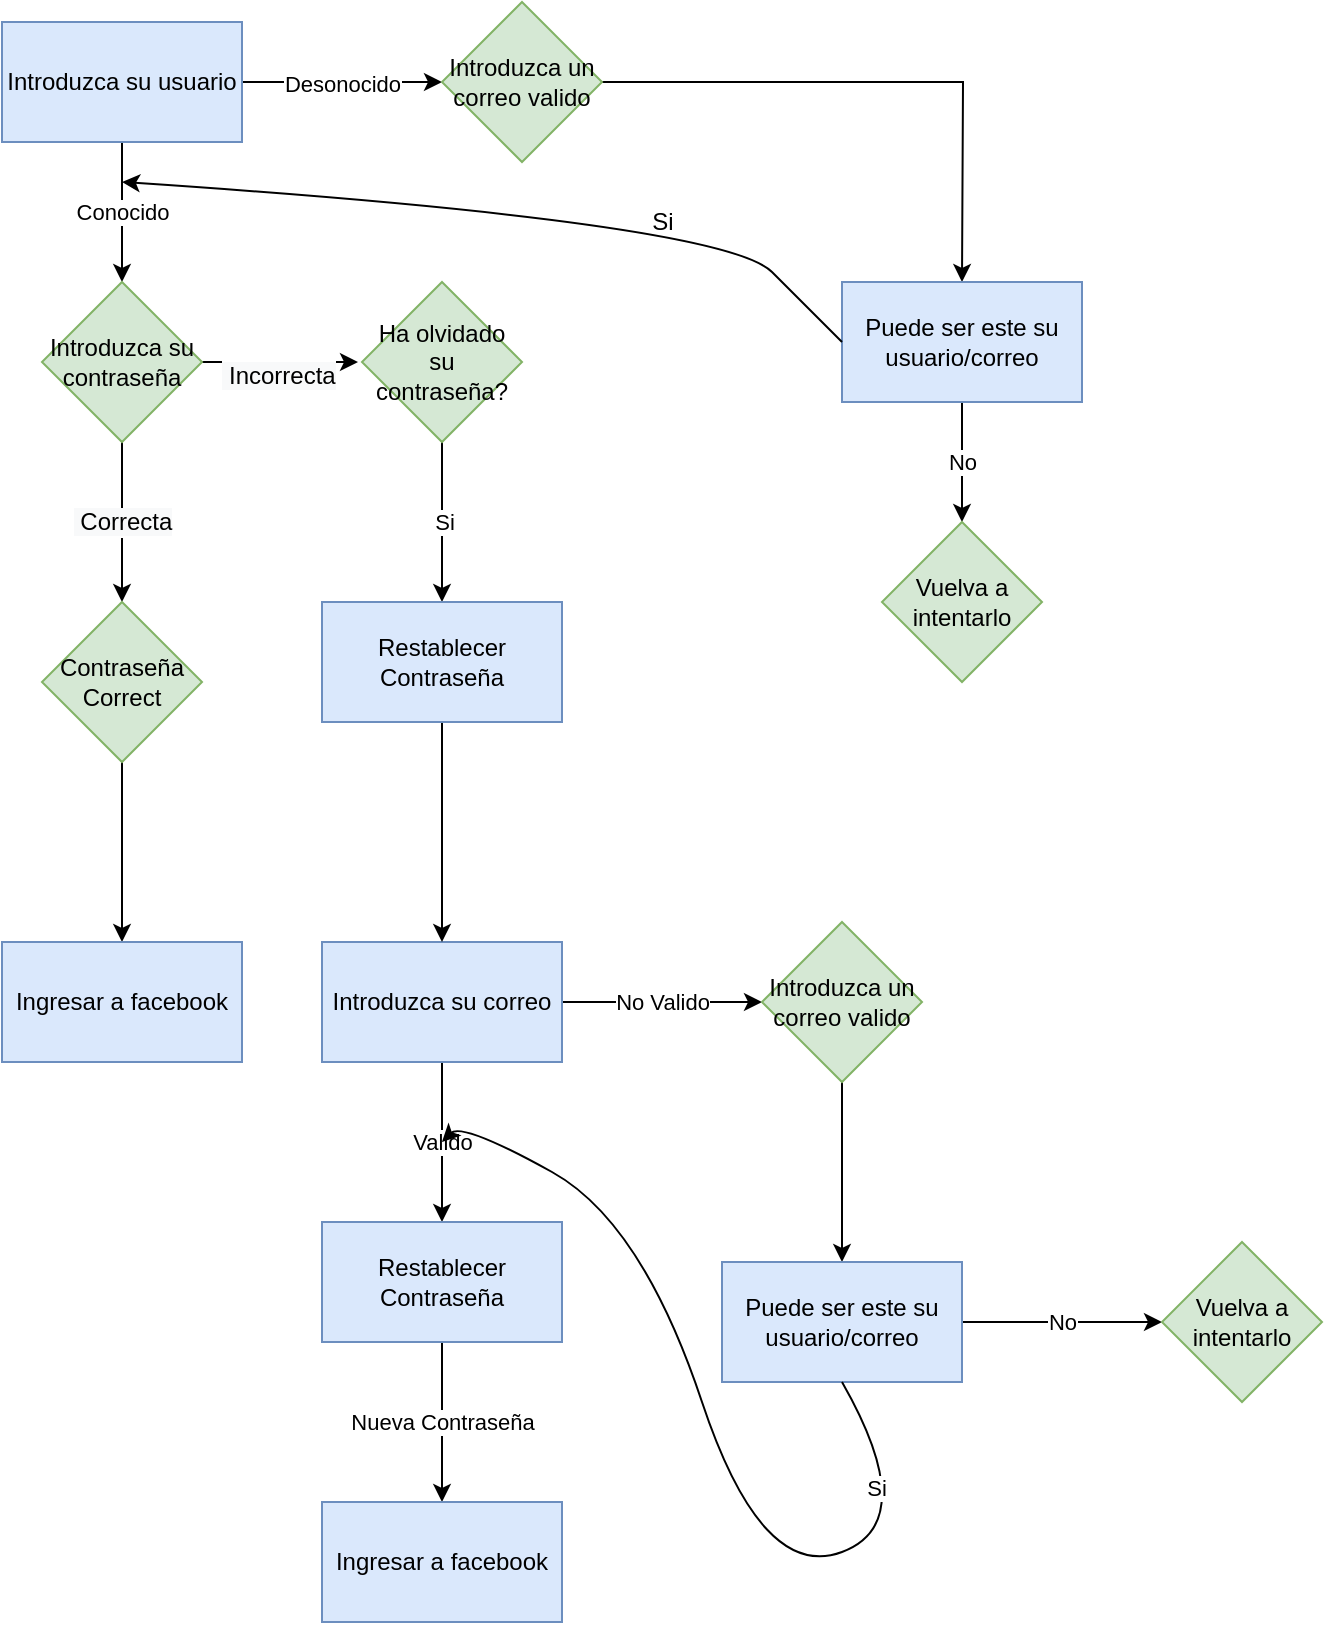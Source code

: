 <mxfile version="20.4.1" type="device"><diagram id="9KIQ7LEDOep97wU02XQI" name="Page-1"><mxGraphModel dx="1422" dy="705" grid="1" gridSize="10" guides="1" tooltips="1" connect="1" arrows="1" fold="1" page="1" pageScale="1" pageWidth="850" pageHeight="1100" math="0" shadow="0"><root><mxCell id="0"/><mxCell id="1" parent="0"/><mxCell id="e9mNMAiPOmE3wWEMFhpR-3" value="Conocido" style="edgeStyle=orthogonalEdgeStyle;rounded=0;orthogonalLoop=1;jettySize=auto;html=1;" edge="1" parent="1" source="e9mNMAiPOmE3wWEMFhpR-1" target="e9mNMAiPOmE3wWEMFhpR-2"><mxGeometry relative="1" as="geometry"/></mxCell><mxCell id="e9mNMAiPOmE3wWEMFhpR-5" value="Desonocido" style="edgeStyle=orthogonalEdgeStyle;rounded=0;orthogonalLoop=1;jettySize=auto;html=1;" edge="1" parent="1" source="e9mNMAiPOmE3wWEMFhpR-1"><mxGeometry relative="1" as="geometry"><mxPoint x="530" y="150" as="targetPoint"/></mxGeometry></mxCell><mxCell id="e9mNMAiPOmE3wWEMFhpR-1" value="Introduzca su usuario" style="rounded=0;whiteSpace=wrap;html=1;fillColor=#dae8fc;strokeColor=#6c8ebf;" vertex="1" parent="1"><mxGeometry x="310" y="120" width="120" height="60" as="geometry"/></mxCell><mxCell id="e9mNMAiPOmE3wWEMFhpR-7" value="&lt;br&gt;&lt;span style=&quot;color: rgb(0, 0, 0); font-family: Helvetica; font-size: 12px; font-style: normal; font-variant-ligatures: normal; font-variant-caps: normal; font-weight: 400; letter-spacing: normal; orphans: 2; text-align: center; text-indent: 0px; text-transform: none; widows: 2; word-spacing: 0px; -webkit-text-stroke-width: 0px; background-color: rgb(248, 249, 250); text-decoration-thickness: initial; text-decoration-style: initial; text-decoration-color: initial; float: none; display: inline !important;&quot;&gt;&amp;nbsp;Incorrecta&lt;/span&gt;&lt;br&gt;" style="edgeStyle=orthogonalEdgeStyle;rounded=0;orthogonalLoop=1;jettySize=auto;html=1;" edge="1" parent="1"><mxGeometry relative="1" as="geometry"><mxPoint x="408" y="290" as="sourcePoint"/><mxPoint x="488" y="290" as="targetPoint"/></mxGeometry></mxCell><mxCell id="e9mNMAiPOmE3wWEMFhpR-9" value="&lt;span style=&quot;color: rgb(0, 0, 0); font-family: Helvetica; font-size: 12px; font-style: normal; font-variant-ligatures: normal; font-variant-caps: normal; font-weight: 400; letter-spacing: normal; orphans: 2; text-align: center; text-indent: 0px; text-transform: none; widows: 2; word-spacing: 0px; -webkit-text-stroke-width: 0px; background-color: rgb(248, 249, 250); text-decoration-thickness: initial; text-decoration-style: initial; text-decoration-color: initial; float: none; display: inline !important;&quot;&gt;&amp;nbsp;Correcta&lt;/span&gt;" style="edgeStyle=orthogonalEdgeStyle;rounded=0;orthogonalLoop=1;jettySize=auto;html=1;" edge="1" parent="1" source="e9mNMAiPOmE3wWEMFhpR-2" target="e9mNMAiPOmE3wWEMFhpR-8"><mxGeometry relative="1" as="geometry"/></mxCell><mxCell id="e9mNMAiPOmE3wWEMFhpR-2" value="Introduzca su contraseña" style="rhombus;whiteSpace=wrap;html=1;rounded=0;fillColor=#d5e8d4;strokeColor=#82b366;" vertex="1" parent="1"><mxGeometry x="330" y="250" width="80" height="80" as="geometry"/></mxCell><mxCell id="e9mNMAiPOmE3wWEMFhpR-11" value="Si" style="edgeStyle=orthogonalEdgeStyle;rounded=0;orthogonalLoop=1;jettySize=auto;html=1;" edge="1" parent="1" source="e9mNMAiPOmE3wWEMFhpR-6"><mxGeometry relative="1" as="geometry"><mxPoint x="530" y="410" as="targetPoint"/></mxGeometry></mxCell><mxCell id="e9mNMAiPOmE3wWEMFhpR-6" value="Ha olvidado su contraseña?" style="rhombus;whiteSpace=wrap;html=1;rounded=0;fillColor=#d5e8d4;strokeColor=#82b366;" vertex="1" parent="1"><mxGeometry x="490" y="250" width="80" height="80" as="geometry"/></mxCell><mxCell id="e9mNMAiPOmE3wWEMFhpR-15" value="" style="edgeStyle=orthogonalEdgeStyle;rounded=0;orthogonalLoop=1;jettySize=auto;html=1;" edge="1" parent="1" source="e9mNMAiPOmE3wWEMFhpR-8" target="e9mNMAiPOmE3wWEMFhpR-14"><mxGeometry relative="1" as="geometry"/></mxCell><mxCell id="e9mNMAiPOmE3wWEMFhpR-8" value="Contraseña Correct" style="rhombus;whiteSpace=wrap;html=1;rounded=0;fillColor=#d5e8d4;strokeColor=#82b366;" vertex="1" parent="1"><mxGeometry x="330" y="410" width="80" height="80" as="geometry"/></mxCell><mxCell id="e9mNMAiPOmE3wWEMFhpR-14" value="Ingresar a facebook" style="whiteSpace=wrap;html=1;rounded=0;fillColor=#dae8fc;strokeColor=#6c8ebf;" vertex="1" parent="1"><mxGeometry x="310" y="580" width="120" height="60" as="geometry"/></mxCell><mxCell id="e9mNMAiPOmE3wWEMFhpR-19" value="Valido" style="edgeStyle=orthogonalEdgeStyle;rounded=0;orthogonalLoop=1;jettySize=auto;html=1;" edge="1" parent="1" source="e9mNMAiPOmE3wWEMFhpR-16" target="e9mNMAiPOmE3wWEMFhpR-18"><mxGeometry relative="1" as="geometry"/></mxCell><mxCell id="e9mNMAiPOmE3wWEMFhpR-24" value="No Valido" style="edgeStyle=orthogonalEdgeStyle;rounded=0;orthogonalLoop=1;jettySize=auto;html=1;" edge="1" parent="1" source="e9mNMAiPOmE3wWEMFhpR-16" target="e9mNMAiPOmE3wWEMFhpR-23"><mxGeometry relative="1" as="geometry"/></mxCell><mxCell id="e9mNMAiPOmE3wWEMFhpR-16" value="Introduzca su correo" style="whiteSpace=wrap;html=1;rounded=0;fillColor=#dae8fc;strokeColor=#6c8ebf;" vertex="1" parent="1"><mxGeometry x="470" y="580" width="120" height="60" as="geometry"/></mxCell><mxCell id="e9mNMAiPOmE3wWEMFhpR-26" value="Nueva Contraseña" style="edgeStyle=orthogonalEdgeStyle;rounded=0;orthogonalLoop=1;jettySize=auto;html=1;" edge="1" parent="1" source="e9mNMAiPOmE3wWEMFhpR-18" target="e9mNMAiPOmE3wWEMFhpR-25"><mxGeometry relative="1" as="geometry"/></mxCell><mxCell id="e9mNMAiPOmE3wWEMFhpR-18" value="Restablecer Contraseña" style="whiteSpace=wrap;html=1;rounded=0;fillColor=#dae8fc;strokeColor=#6c8ebf;" vertex="1" parent="1"><mxGeometry x="470" y="720" width="120" height="60" as="geometry"/></mxCell><mxCell id="e9mNMAiPOmE3wWEMFhpR-22" value="" style="edgeStyle=orthogonalEdgeStyle;rounded=0;orthogonalLoop=1;jettySize=auto;html=1;" edge="1" parent="1" source="e9mNMAiPOmE3wWEMFhpR-20" target="e9mNMAiPOmE3wWEMFhpR-16"><mxGeometry relative="1" as="geometry"/></mxCell><mxCell id="e9mNMAiPOmE3wWEMFhpR-20" value="Restablecer Contraseña" style="whiteSpace=wrap;html=1;rounded=0;fillColor=#dae8fc;strokeColor=#6c8ebf;" vertex="1" parent="1"><mxGeometry x="470" y="410" width="120" height="60" as="geometry"/></mxCell><mxCell id="e9mNMAiPOmE3wWEMFhpR-30" value="" style="edgeStyle=orthogonalEdgeStyle;rounded=0;orthogonalLoop=1;jettySize=auto;html=1;" edge="1" parent="1" source="e9mNMAiPOmE3wWEMFhpR-23" target="e9mNMAiPOmE3wWEMFhpR-29"><mxGeometry relative="1" as="geometry"/></mxCell><mxCell id="e9mNMAiPOmE3wWEMFhpR-23" value="Introduzca un correo valido" style="rhombus;whiteSpace=wrap;html=1;fillColor=#d5e8d4;strokeColor=#82b366;rounded=0;" vertex="1" parent="1"><mxGeometry x="690" y="570" width="80" height="80" as="geometry"/></mxCell><mxCell id="e9mNMAiPOmE3wWEMFhpR-25" value="Ingresar a facebook" style="whiteSpace=wrap;html=1;fillColor=#dae8fc;strokeColor=#6c8ebf;rounded=0;" vertex="1" parent="1"><mxGeometry x="470" y="860" width="120" height="60" as="geometry"/></mxCell><mxCell id="e9mNMAiPOmE3wWEMFhpR-40" value="No" style="edgeStyle=orthogonalEdgeStyle;rounded=0;orthogonalLoop=1;jettySize=auto;html=1;" edge="1" parent="1" source="e9mNMAiPOmE3wWEMFhpR-29" target="e9mNMAiPOmE3wWEMFhpR-39"><mxGeometry relative="1" as="geometry"/></mxCell><mxCell id="e9mNMAiPOmE3wWEMFhpR-29" value="Puede ser este su usuario/correo" style="whiteSpace=wrap;html=1;fillColor=#dae8fc;strokeColor=#6c8ebf;rounded=0;" vertex="1" parent="1"><mxGeometry x="670" y="740" width="120" height="60" as="geometry"/></mxCell><mxCell id="e9mNMAiPOmE3wWEMFhpR-37" value="" style="curved=1;endArrow=classic;html=1;rounded=0;exitX=0.5;exitY=1;exitDx=0;exitDy=0;" edge="1" parent="1" source="e9mNMAiPOmE3wWEMFhpR-29"><mxGeometry width="50" height="50" relative="1" as="geometry"><mxPoint x="720" y="870" as="sourcePoint"/><mxPoint x="530" y="680" as="targetPoint"/><Array as="points"><mxPoint x="770" y="870"/><mxPoint x="690" y="900"/><mxPoint x="630" y="720"/><mxPoint x="540" y="670"/></Array></mxGeometry></mxCell><mxCell id="e9mNMAiPOmE3wWEMFhpR-38" value="Si" style="edgeLabel;html=1;align=center;verticalAlign=middle;resizable=0;points=[];" vertex="1" connectable="0" parent="e9mNMAiPOmE3wWEMFhpR-37"><mxGeometry x="-0.772" y="-12" relative="1" as="geometry"><mxPoint as="offset"/></mxGeometry></mxCell><mxCell id="e9mNMAiPOmE3wWEMFhpR-39" value="Vuelva a intentarlo" style="rhombus;whiteSpace=wrap;html=1;fillColor=#d5e8d4;strokeColor=#82b366;rounded=0;" vertex="1" parent="1"><mxGeometry x="890" y="730" width="80" height="80" as="geometry"/></mxCell><mxCell id="e9mNMAiPOmE3wWEMFhpR-44" value="" style="edgeStyle=orthogonalEdgeStyle;rounded=0;orthogonalLoop=1;jettySize=auto;html=1;" edge="1" parent="1" source="e9mNMAiPOmE3wWEMFhpR-45"><mxGeometry relative="1" as="geometry"><mxPoint x="790" y="250" as="targetPoint"/></mxGeometry></mxCell><mxCell id="e9mNMAiPOmE3wWEMFhpR-45" value="Introduzca un correo valido" style="rhombus;whiteSpace=wrap;html=1;fillColor=#d5e8d4;strokeColor=#82b366;rounded=0;" vertex="1" parent="1"><mxGeometry x="530" y="110" width="80" height="80" as="geometry"/></mxCell><mxCell id="e9mNMAiPOmE3wWEMFhpR-49" value="No" style="edgeStyle=orthogonalEdgeStyle;rounded=0;orthogonalLoop=1;jettySize=auto;html=1;exitX=0.5;exitY=1;exitDx=0;exitDy=0;" edge="1" parent="1" source="e9mNMAiPOmE3wWEMFhpR-47" target="e9mNMAiPOmE3wWEMFhpR-48"><mxGeometry relative="1" as="geometry"/></mxCell><mxCell id="e9mNMAiPOmE3wWEMFhpR-47" value="Puede ser este su usuario/correo" style="whiteSpace=wrap;html=1;fillColor=#dae8fc;strokeColor=#6c8ebf;rounded=0;" vertex="1" parent="1"><mxGeometry x="730" y="250" width="120" height="60" as="geometry"/></mxCell><mxCell id="e9mNMAiPOmE3wWEMFhpR-48" value="Vuelva a intentarlo" style="rhombus;whiteSpace=wrap;html=1;fillColor=#d5e8d4;strokeColor=#82b366;rounded=0;" vertex="1" parent="1"><mxGeometry x="750" y="370" width="80" height="80" as="geometry"/></mxCell><mxCell id="e9mNMAiPOmE3wWEMFhpR-50" value="" style="curved=1;endArrow=classic;html=1;rounded=0;exitX=0;exitY=0.5;exitDx=0;exitDy=0;" edge="1" parent="1" source="e9mNMAiPOmE3wWEMFhpR-47"><mxGeometry width="50" height="50" relative="1" as="geometry"><mxPoint x="670" y="270" as="sourcePoint"/><mxPoint x="370" y="200" as="targetPoint"/><Array as="points"><mxPoint x="720" y="270"/><mxPoint x="670" y="220"/></Array></mxGeometry></mxCell><mxCell id="e9mNMAiPOmE3wWEMFhpR-51" value="Si" style="text;html=1;align=center;verticalAlign=middle;resizable=0;points=[];autosize=1;strokeColor=none;fillColor=none;" vertex="1" parent="1"><mxGeometry x="625" y="205" width="30" height="30" as="geometry"/></mxCell></root></mxGraphModel></diagram></mxfile>